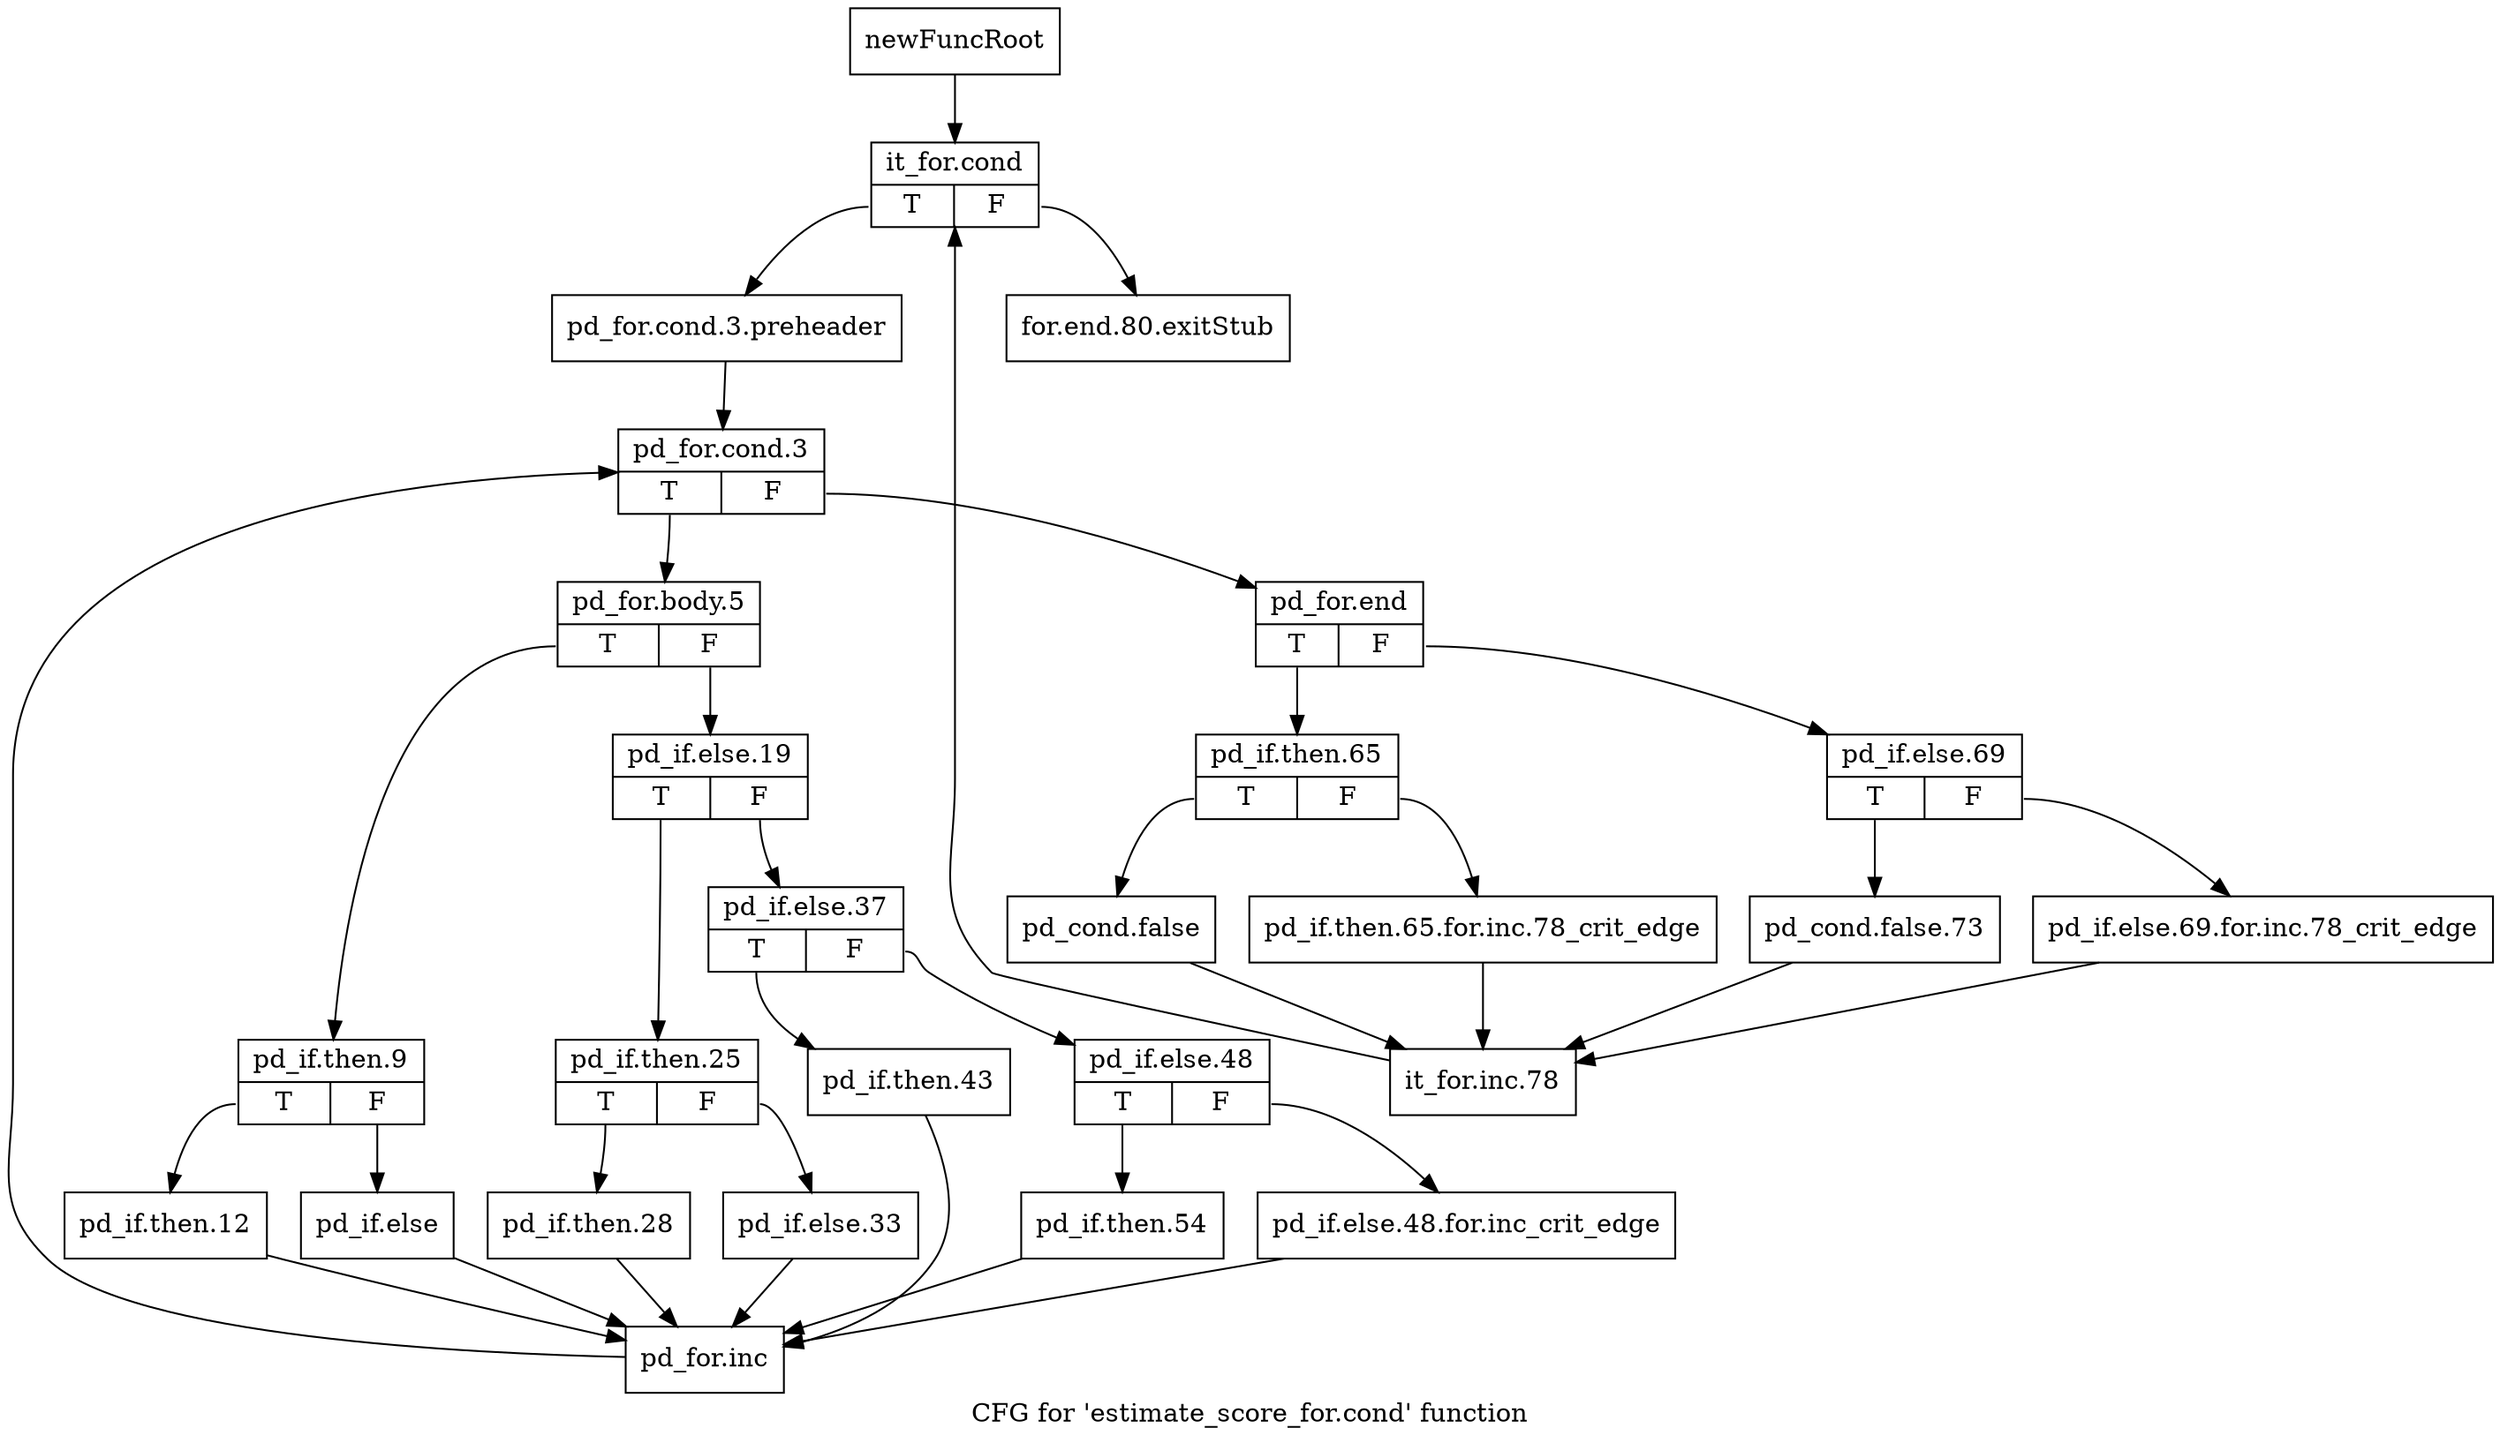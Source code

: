 digraph "CFG for 'estimate_score_for.cond' function" {
	label="CFG for 'estimate_score_for.cond' function";

	Node0x44e31d0 [shape=record,label="{newFuncRoot}"];
	Node0x44e31d0 -> Node0x44e3270;
	Node0x44e3220 [shape=record,label="{for.end.80.exitStub}"];
	Node0x44e3270 [shape=record,label="{it_for.cond|{<s0>T|<s1>F}}"];
	Node0x44e3270:s0 -> Node0x44e32c0;
	Node0x44e3270:s1 -> Node0x44e3220;
	Node0x44e32c0 [shape=record,label="{pd_for.cond.3.preheader}"];
	Node0x44e32c0 -> Node0x44e3310;
	Node0x44e3310 [shape=record,label="{pd_for.cond.3|{<s0>T|<s1>F}}"];
	Node0x44e3310:s0 -> Node0x44e4600;
	Node0x44e3310:s1 -> Node0x44e3360;
	Node0x44e3360 [shape=record,label="{pd_for.end|{<s0>T|<s1>F}}"];
	Node0x44e3360:s0 -> Node0x44e34a0;
	Node0x44e3360:s1 -> Node0x44e33b0;
	Node0x44e33b0 [shape=record,label="{pd_if.else.69|{<s0>T|<s1>F}}"];
	Node0x44e33b0:s0 -> Node0x44e3450;
	Node0x44e33b0:s1 -> Node0x44e3400;
	Node0x44e3400 [shape=record,label="{pd_if.else.69.for.inc.78_crit_edge}"];
	Node0x44e3400 -> Node0x44e45b0;
	Node0x44e3450 [shape=record,label="{pd_cond.false.73}"];
	Node0x44e3450 -> Node0x44e45b0;
	Node0x44e34a0 [shape=record,label="{pd_if.then.65|{<s0>T|<s1>F}}"];
	Node0x44e34a0:s0 -> Node0x44e4560;
	Node0x44e34a0:s1 -> Node0x44e4510;
	Node0x44e4510 [shape=record,label="{pd_if.then.65.for.inc.78_crit_edge}"];
	Node0x44e4510 -> Node0x44e45b0;
	Node0x44e4560 [shape=record,label="{pd_cond.false}"];
	Node0x44e4560 -> Node0x44e45b0;
	Node0x44e45b0 [shape=record,label="{it_for.inc.78}"];
	Node0x44e45b0 -> Node0x44e3270;
	Node0x44e4600 [shape=record,label="{pd_for.body.5|{<s0>T|<s1>F}}"];
	Node0x44e4600:s0 -> Node0x44e4920;
	Node0x44e4600:s1 -> Node0x44e4650;
	Node0x44e4650 [shape=record,label="{pd_if.else.19|{<s0>T|<s1>F}}"];
	Node0x44e4650:s0 -> Node0x44e4830;
	Node0x44e4650:s1 -> Node0x44e46a0;
	Node0x44e46a0 [shape=record,label="{pd_if.else.37|{<s0>T|<s1>F}}"];
	Node0x44e46a0:s0 -> Node0x44e47e0;
	Node0x44e46a0:s1 -> Node0x44e46f0;
	Node0x44e46f0 [shape=record,label="{pd_if.else.48|{<s0>T|<s1>F}}"];
	Node0x44e46f0:s0 -> Node0x44e4790;
	Node0x44e46f0:s1 -> Node0x44e4740;
	Node0x44e4740 [shape=record,label="{pd_if.else.48.for.inc_crit_edge}"];
	Node0x44e4740 -> Node0x44e4a10;
	Node0x44e4790 [shape=record,label="{pd_if.then.54}"];
	Node0x44e4790 -> Node0x44e4a10;
	Node0x44e47e0 [shape=record,label="{pd_if.then.43}"];
	Node0x44e47e0 -> Node0x44e4a10;
	Node0x44e4830 [shape=record,label="{pd_if.then.25|{<s0>T|<s1>F}}"];
	Node0x44e4830:s0 -> Node0x44e48d0;
	Node0x44e4830:s1 -> Node0x44e4880;
	Node0x44e4880 [shape=record,label="{pd_if.else.33}"];
	Node0x44e4880 -> Node0x44e4a10;
	Node0x44e48d0 [shape=record,label="{pd_if.then.28}"];
	Node0x44e48d0 -> Node0x44e4a10;
	Node0x44e4920 [shape=record,label="{pd_if.then.9|{<s0>T|<s1>F}}"];
	Node0x44e4920:s0 -> Node0x44e49c0;
	Node0x44e4920:s1 -> Node0x44e4970;
	Node0x44e4970 [shape=record,label="{pd_if.else}"];
	Node0x44e4970 -> Node0x44e4a10;
	Node0x44e49c0 [shape=record,label="{pd_if.then.12}"];
	Node0x44e49c0 -> Node0x44e4a10;
	Node0x44e4a10 [shape=record,label="{pd_for.inc}"];
	Node0x44e4a10 -> Node0x44e3310;
}
